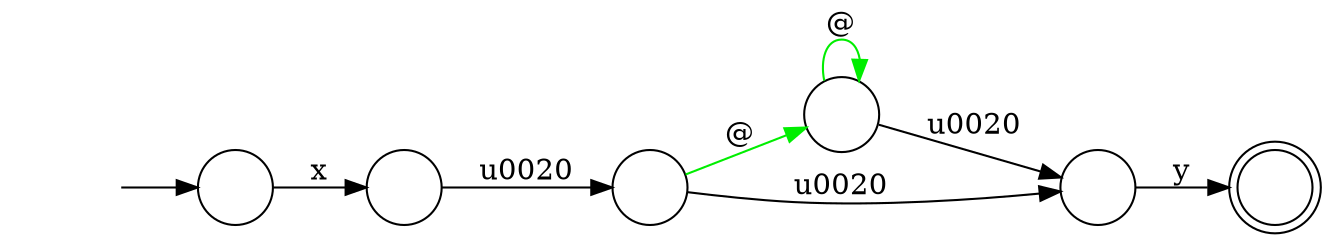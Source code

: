 digraph Automaton {
  rankdir = LR;
  0 [shape=circle,label=""];
  initial [shape=plaintext,label=""];
  initial -> 0
  0 -> 1 [label="x"]
  1 [shape=circle,label=""];
  1 -> 2 [label="\u0020"]
  2 [shape=circle,label=""];
  2 -> 3 [label="@",color=green2]
  2 -> 4 [label="\u0020"]
  3 [shape=circle,label=""];
  3 -> 3 [label="@",color=green2]
  3 -> 4 [label="\u0020"]
  4 [shape=circle,label=""];
  4 -> 5 [label="y"]
  5 [shape=doublecircle,label=""];
}
